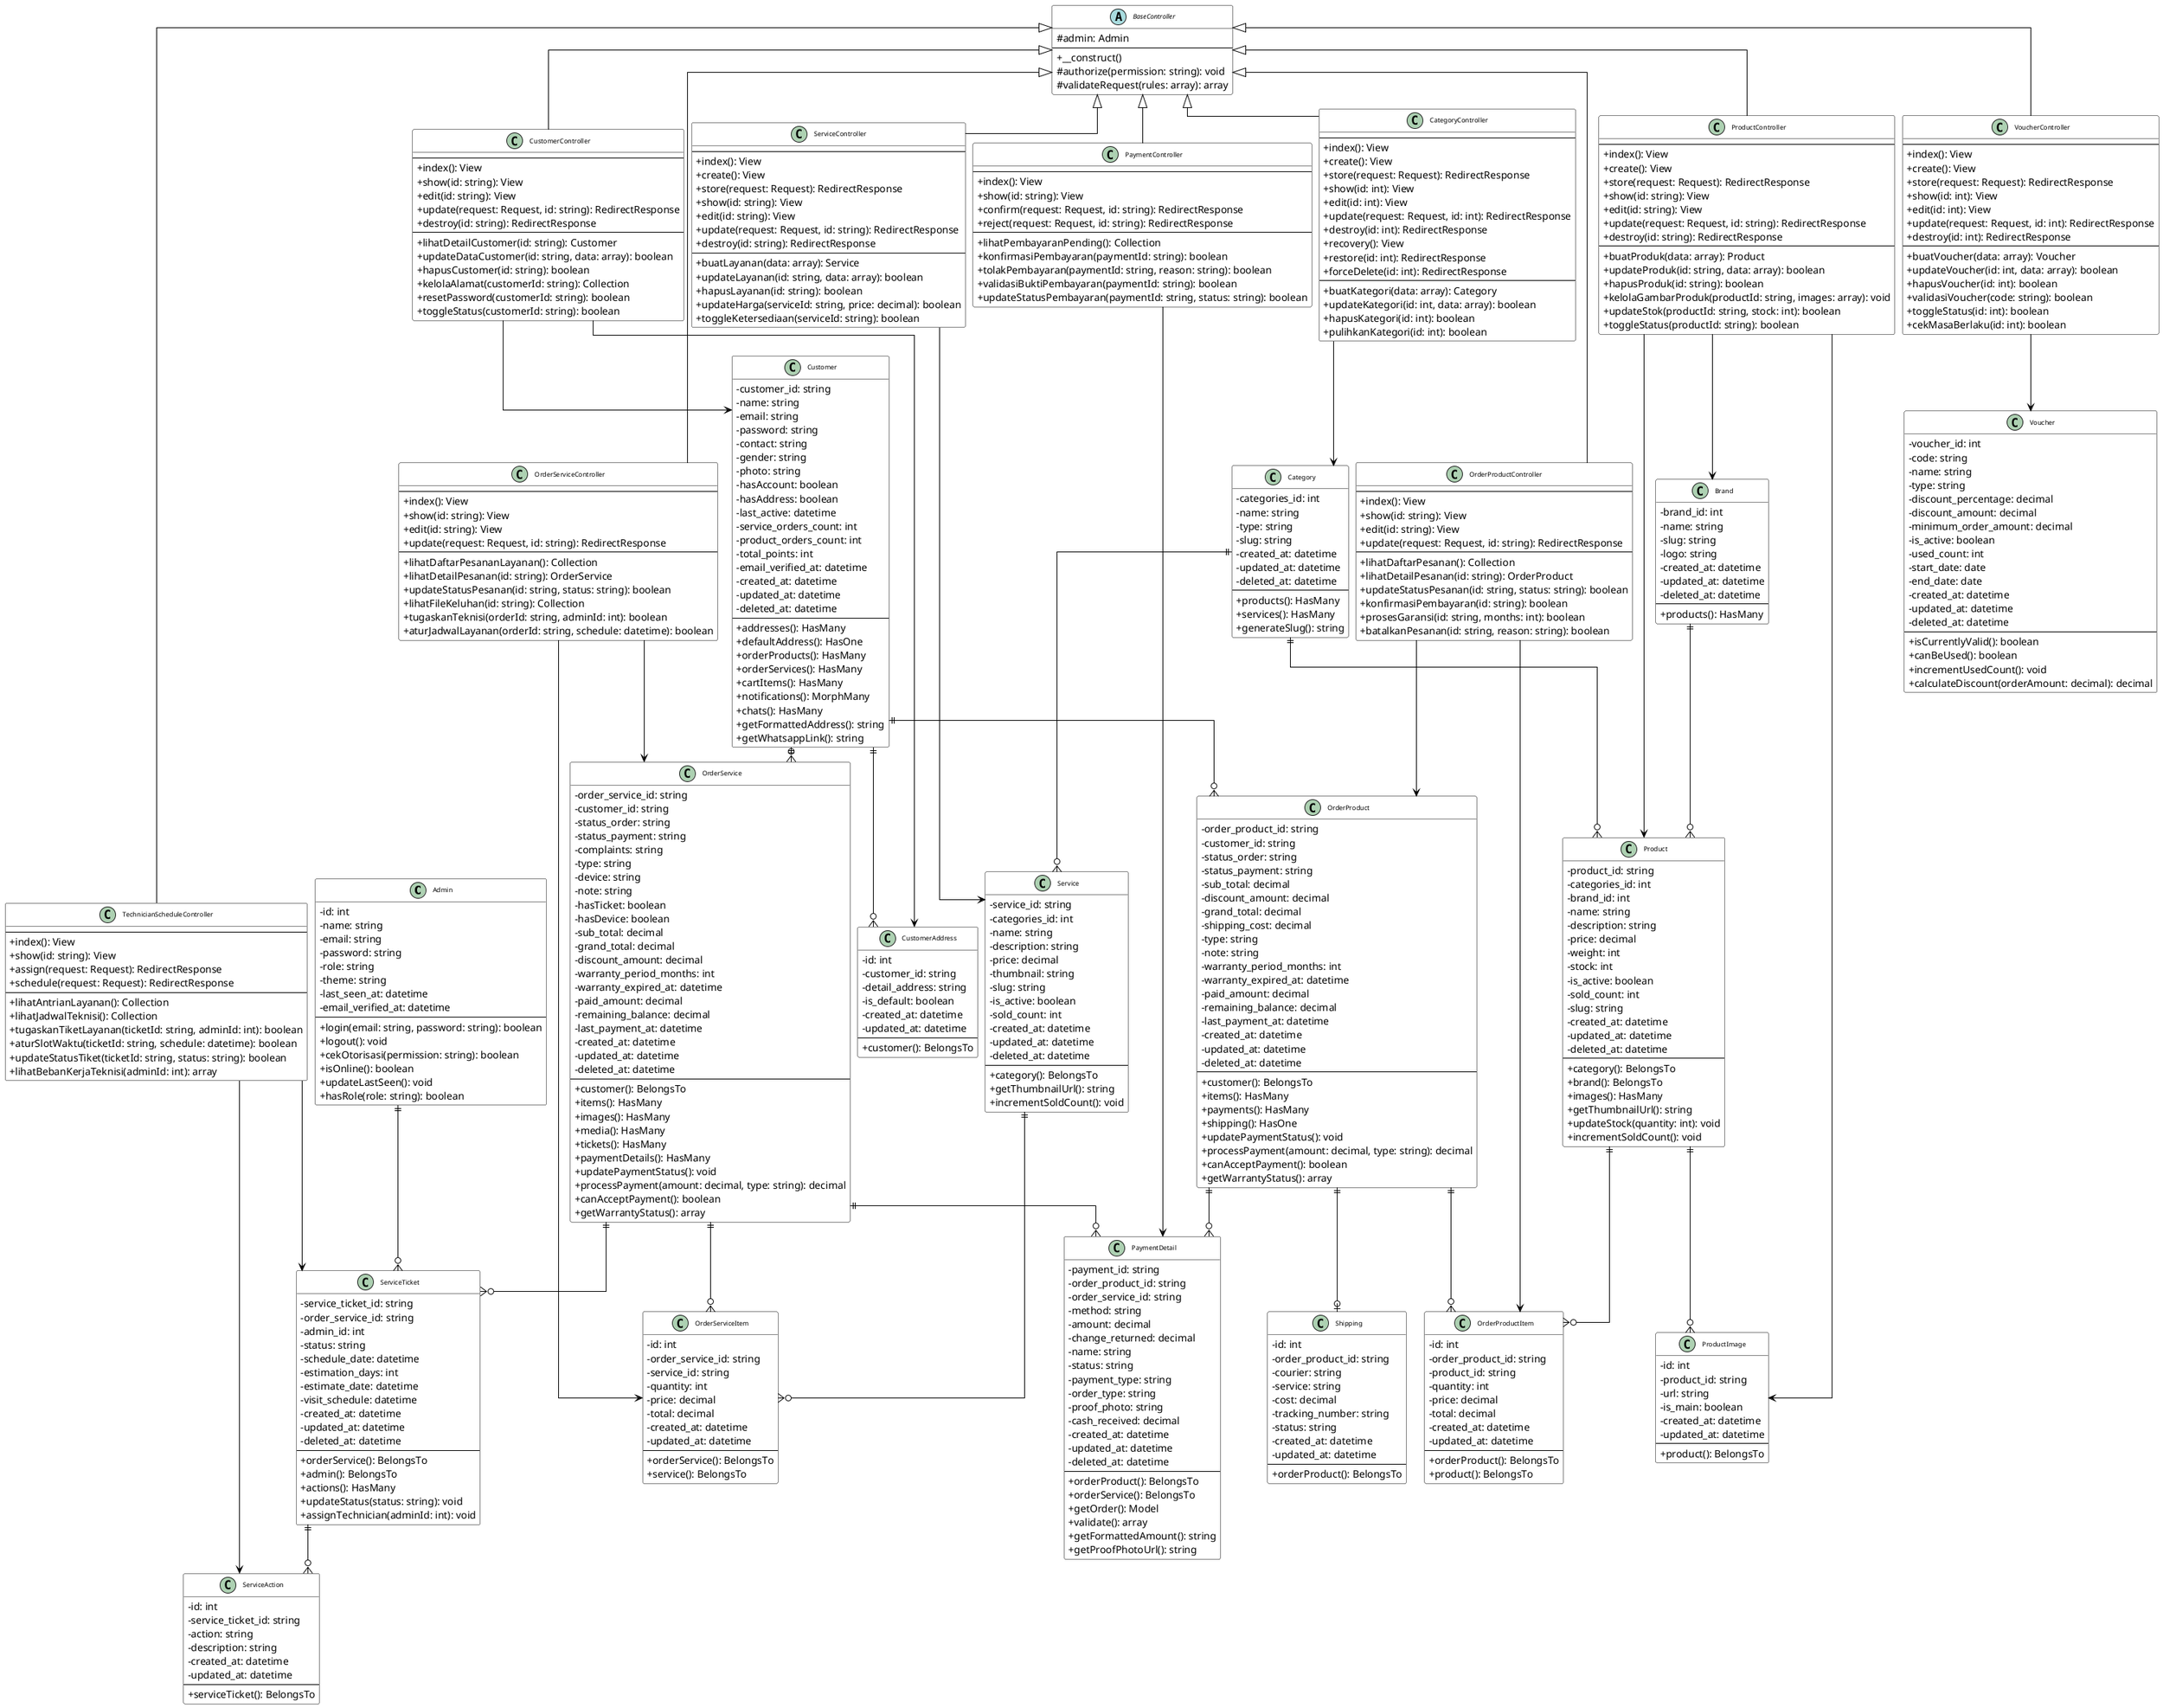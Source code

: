 @startuml Admin E-commerce & Service Management System

skinparam linetype ortho
skinparam classAttributeIconSize 0
skinparam classFontSize 9
skinparam nodesep 10
skinparam ranksep 20
skinparam class {
    BackgroundColor White
    BorderColor Black
    ArrowColor Black
}

class Admin {
    - id: int
    - name: string
    - email: string
    - password: string
    - role: string
    - theme: string
    - last_seen_at: datetime
    - email_verified_at: datetime
    --
    + login(email: string, password: string): boolean
    + logout(): void
    + cekOtorisasi(permission: string): boolean
    + isOnline(): boolean
    + updateLastSeen(): void
    + hasRole(role: string): boolean
}

abstract class BaseController {
    # admin: Admin
    --
    + __construct()
    # authorize(permission: string): void
    # validateRequest(rules: array): array
}

class CategoryController {
    --
    + index(): View
    + create(): View
    + store(request: Request): RedirectResponse
    + show(id: int): View
    + edit(id: int): View
    + update(request: Request, id: int): RedirectResponse
    + destroy(id: int): RedirectResponse
    + recovery(): View
    + restore(id: int): RedirectResponse
    + forceDelete(id: int): RedirectResponse
    --
    + buatKategori(data: array): Category
    + updateKategori(id: int, data: array): boolean
    + hapusKategori(id: int): boolean
    + pulihkanKategori(id: int): boolean
}

class ProductController {
    --
    + index(): View
    + create(): View
    + store(request: Request): RedirectResponse
    + show(id: string): View
    + edit(id: string): View
    + update(request: Request, id: string): RedirectResponse
    + destroy(id: string): RedirectResponse
    --
    + buatProduk(data: array): Product
    + updateProduk(id: string, data: array): boolean
    + hapusProduk(id: string): boolean
    + kelolaGambarProduk(productId: string, images: array): void
    + updateStok(productId: string, stock: int): boolean
    + toggleStatus(productId: string): boolean
}

class ServiceController {
    --
    + index(): View
    + create(): View
    + store(request: Request): RedirectResponse
    + show(id: string): View
    + edit(id: string): View
    + update(request: Request, id: string): RedirectResponse
    + destroy(id: string): RedirectResponse
    --
    + buatLayanan(data: array): Service
    + updateLayanan(id: string, data: array): boolean
    + hapusLayanan(id: string): boolean
    + updateHarga(serviceId: string, price: decimal): boolean
    + toggleKetersediaan(serviceId: string): boolean
}

class VoucherController {
    --
    + index(): View
    + create(): View
    + store(request: Request): RedirectResponse
    + show(id: int): View
    + edit(id: int): View
    + update(request: Request, id: int): RedirectResponse
    + destroy(id: int): RedirectResponse
    --
    + buatVoucher(data: array): Voucher
    + updateVoucher(id: int, data: array): boolean
    + hapusVoucher(id: int): boolean
    + validasiVoucher(code: string): boolean
    + toggleStatus(id: int): boolean
    + cekMasaBerlaku(id: int): boolean
}

class CustomerController {
    --
    + index(): View
    + show(id: string): View
    + edit(id: string): View
    + update(request: Request, id: string): RedirectResponse
    + destroy(id: string): RedirectResponse
    --
    + lihatDetailCustomer(id: string): Customer
    + updateDataCustomer(id: string, data: array): boolean
    + hapusCustomer(id: string): boolean
    + kelolaAlamat(customerId: string): Collection
    + resetPassword(customerId: string): boolean
    + toggleStatus(customerId: string): boolean
}

class OrderProductController {
    --
    + index(): View
    + show(id: string): View
    + edit(id: string): View
    + update(request: Request, id: string): RedirectResponse
    --
    + lihatDaftarPesanan(): Collection
    + lihatDetailPesanan(id: string): OrderProduct
    + updateStatusPesanan(id: string, status: string): boolean
    + konfirmasiPembayaran(id: string): boolean
    + prosesGaransi(id: string, months: int): boolean
    + batalkanPesanan(id: string, reason: string): boolean
}

class OrderServiceController {
    --
    + index(): View
    + show(id: string): View
    + edit(id: string): View
    + update(request: Request, id: string): RedirectResponse
    --
    + lihatDaftarPesananLayanan(): Collection
    + lihatDetailPesanan(id: string): OrderService
    + updateStatusPesanan(id: string, status: string): boolean
    + lihatFileKeluhan(id: string): Collection
    + tugaskanTeknisi(orderId: string, adminId: int): boolean
    + aturJadwalLayanan(orderId: string, schedule: datetime): boolean
}

class PaymentController {
    --
    + index(): View
    + show(id: string): View
    + confirm(request: Request, id: string): RedirectResponse
    + reject(request: Request, id: string): RedirectResponse
    --
    + lihatPembayaranPending(): Collection
    + konfirmasiPembayaran(paymentId: string): boolean
    + tolakPembayaran(paymentId: string, reason: string): boolean
    + validasiBuktiPembayaran(paymentId: string): boolean
    + updateStatusPembayaran(paymentId: string, status: string): boolean
}

class TechnicianScheduleController {
    --
    + index(): View
    + show(id: string): View
    + assign(request: Request): RedirectResponse
    + schedule(request: Request): RedirectResponse
    --
    + lihatAntrianLayanan(): Collection
    + lihatJadwalTeknisi(): Collection
    + tugaskanTiketLayanan(ticketId: string, adminId: int): boolean
    + aturSlotWaktu(ticketId: string, schedule: datetime): boolean
    + updateStatusTiket(ticketId: string, status: string): boolean
    + lihatBebanKerjaTeknisi(adminId: int): array
}

class Category {
    - categories_id: int
    - name: string
    - type: string
    - slug: string
    - created_at: datetime
    - updated_at: datetime
    - deleted_at: datetime
    --
    + products(): HasMany
    + services(): HasMany
    + generateSlug(): string
}

class Brand {
    - brand_id: int
    - name: string
    - slug: string
    - logo: string
    - created_at: datetime
    - updated_at: datetime
    - deleted_at: datetime
    --
    + products(): HasMany
}

class Product {
    - product_id: string
    - categories_id: int
    - brand_id: int
    - name: string
    - description: string
    - price: decimal
    - weight: int
    - stock: int
    - is_active: boolean
    - sold_count: int
    - slug: string
    - created_at: datetime
    - updated_at: datetime
    - deleted_at: datetime
    --
    + category(): BelongsTo
    + brand(): BelongsTo
    + images(): HasMany
    + getThumbnailUrl(): string
    + updateStock(quantity: int): void
    + incrementSoldCount(): void
}

class ProductImage {
    - id: int
    - product_id: string
    - url: string
    - is_main: boolean
    - created_at: datetime
    - updated_at: datetime
    --
    + product(): BelongsTo
}

class Service {
    - service_id: string
    - categories_id: int
    - name: string
    - description: string
    - price: decimal
    - thumbnail: string
    - slug: string
    - is_active: boolean
    - sold_count: int
    - created_at: datetime
    - updated_at: datetime
    - deleted_at: datetime
    --
    + category(): BelongsTo
    + getThumbnailUrl(): string
    + incrementSoldCount(): void
}

class Voucher {
    - voucher_id: int
    - code: string
    - name: string
    - type: string
    - discount_percentage: decimal
    - discount_amount: decimal
    - minimum_order_amount: decimal
    - is_active: boolean
    - used_count: int
    - start_date: date
    - end_date: date
    - created_at: datetime
    - updated_at: datetime
    - deleted_at: datetime
    --
    + isCurrentlyValid(): boolean
    + canBeUsed(): boolean
    + incrementUsedCount(): void
    + calculateDiscount(orderAmount: decimal): decimal
}

class Customer {
    - customer_id: string
    - name: string
    - email: string
    - password: string
    - contact: string
    - gender: string
    - photo: string
    - hasAccount: boolean
    - hasAddress: boolean
    - last_active: datetime
    - service_orders_count: int
    - product_orders_count: int
    - total_points: int
    - email_verified_at: datetime
    - created_at: datetime
    - updated_at: datetime
    - deleted_at: datetime
    --
    + addresses(): HasMany
    + defaultAddress(): HasOne
    + orderProducts(): HasMany
    + orderServices(): HasMany
    + cartItems(): HasMany
    + notifications(): MorphMany
    + chats(): HasMany
    + getFormattedAddress(): string
    + getWhatsappLink(): string
}

class CustomerAddress {
    - id: int
    - customer_id: string
    - detail_address: string
    - is_default: boolean
    - created_at: datetime
    - updated_at: datetime
    --
    + customer(): BelongsTo
}

class OrderProduct {
    - order_product_id: string
    - customer_id: string
    - status_order: string
    - status_payment: string
    - sub_total: decimal
    - discount_amount: decimal
    - grand_total: decimal
    - shipping_cost: decimal
    - type: string
    - note: string
    - warranty_period_months: int
    - warranty_expired_at: datetime
    - paid_amount: decimal
    - remaining_balance: decimal
    - last_payment_at: datetime
    - created_at: datetime
    - updated_at: datetime
    - deleted_at: datetime
    --
    + customer(): BelongsTo
    + items(): HasMany
    + payments(): HasMany
    + shipping(): HasOne
    + updatePaymentStatus(): void
    + processPayment(amount: decimal, type: string): decimal
    + canAcceptPayment(): boolean
    + getWarrantyStatus(): array
}

class OrderProductItem {
    - id: int
    - order_product_id: string
    - product_id: string
    - quantity: int
    - price: decimal
    - total: decimal
    - created_at: datetime
    - updated_at: datetime
    --
    + orderProduct(): BelongsTo
    + product(): BelongsTo
}

class OrderService {
    - order_service_id: string
    - customer_id: string
    - status_order: string
    - status_payment: string
    - complaints: string
    - type: string
    - device: string
    - note: string
    - hasTicket: boolean
    - hasDevice: boolean
    - sub_total: decimal
    - grand_total: decimal
    - discount_amount: decimal
    - warranty_period_months: int
    - warranty_expired_at: datetime
    - paid_amount: decimal
    - remaining_balance: decimal
    - last_payment_at: datetime
    - created_at: datetime
    - updated_at: datetime
    - deleted_at: datetime
    --
    + customer(): BelongsTo
    + items(): HasMany
    + images(): HasMany
    + media(): HasMany
    + tickets(): HasMany
    + paymentDetails(): HasMany
    + updatePaymentStatus(): void
    + processPayment(amount: decimal, type: string): decimal
    + canAcceptPayment(): boolean
    + getWarrantyStatus(): array
}

class OrderServiceItem {
    - id: int
    - order_service_id: string
    - service_id: string
    - quantity: int
    - price: decimal
    - total: decimal
    - created_at: datetime
    - updated_at: datetime
    --
    + orderService(): BelongsTo
    + service(): BelongsTo
}

class PaymentDetail {
    - payment_id: string
    - order_product_id: string
    - order_service_id: string
    - method: string
    - amount: decimal
    - change_returned: decimal
    - name: string
    - status: string
    - payment_type: string
    - order_type: string
    - proof_photo: string
    - cash_received: decimal
    - created_at: datetime
    - updated_at: datetime
    - deleted_at: datetime
    --
    + orderProduct(): BelongsTo
    + orderService(): BelongsTo
    + getOrder(): Model
    + validate(): array
    + getFormattedAmount(): string
    + getProofPhotoUrl(): string
}

class ServiceTicket {
    - service_ticket_id: string
    - order_service_id: string
    - admin_id: int
    - status: string
    - schedule_date: datetime
    - estimation_days: int
    - estimate_date: datetime
    - visit_schedule: datetime
    - created_at: datetime
    - updated_at: datetime
    - deleted_at: datetime
    --
    + orderService(): BelongsTo
    + admin(): BelongsTo
    + actions(): HasMany
    + updateStatus(status: string): void
    + assignTechnician(adminId: int): void
}

class ServiceAction {
    - id: int
    - service_ticket_id: string
    - action: string
    - description: string
    - created_at: datetime
    - updated_at: datetime
    --
    + serviceTicket(): BelongsTo
}

class Shipping {
    - id: int
    - order_product_id: string
    - courier: string
    - service: string
    - cost: decimal
    - tracking_number: string
    - status: string
    - created_at: datetime
    - updated_at: datetime
    --
    + orderProduct(): BelongsTo
}

BaseController <|-- CategoryController
BaseController <|-- ProductController
BaseController <|-- ServiceController
BaseController <|-- VoucherController
BaseController <|-- CustomerController
BaseController <|-- OrderProductController
BaseController <|-- OrderServiceController
BaseController <|-- PaymentController
BaseController <|-- TechnicianScheduleController

CategoryController --> Category
ProductController --> Product
ProductController --> Brand
ProductController --> ProductImage
ServiceController --> Service
VoucherController --> Voucher
CustomerController --> Customer
CustomerController --> CustomerAddress
OrderProductController --> OrderProduct
OrderProductController --> OrderProductItem
OrderServiceController --> OrderService
OrderServiceController --> OrderServiceItem
PaymentController --> PaymentDetail
TechnicianScheduleController --> ServiceTicket
TechnicianScheduleController --> ServiceAction

Category ||--o{ Product
Category ||--o{ Service
Brand ||--o{ Product
Product ||--o{ ProductImage
Customer ||--o{ CustomerAddress
Customer ||--o{ OrderProduct
Customer ||--o{ OrderService
OrderProduct ||--o{ OrderProductItem
OrderProduct ||--o{ PaymentDetail
OrderProduct ||--o| Shipping
OrderService ||--o{ OrderServiceItem
OrderService ||--o{ PaymentDetail
OrderService ||--o{ ServiceTicket
Product ||--o{ OrderProductItem
Service ||--o{ OrderServiceItem
ServiceTicket ||--o{ ServiceAction
Admin ||--o{ ServiceTicket

@enduml
